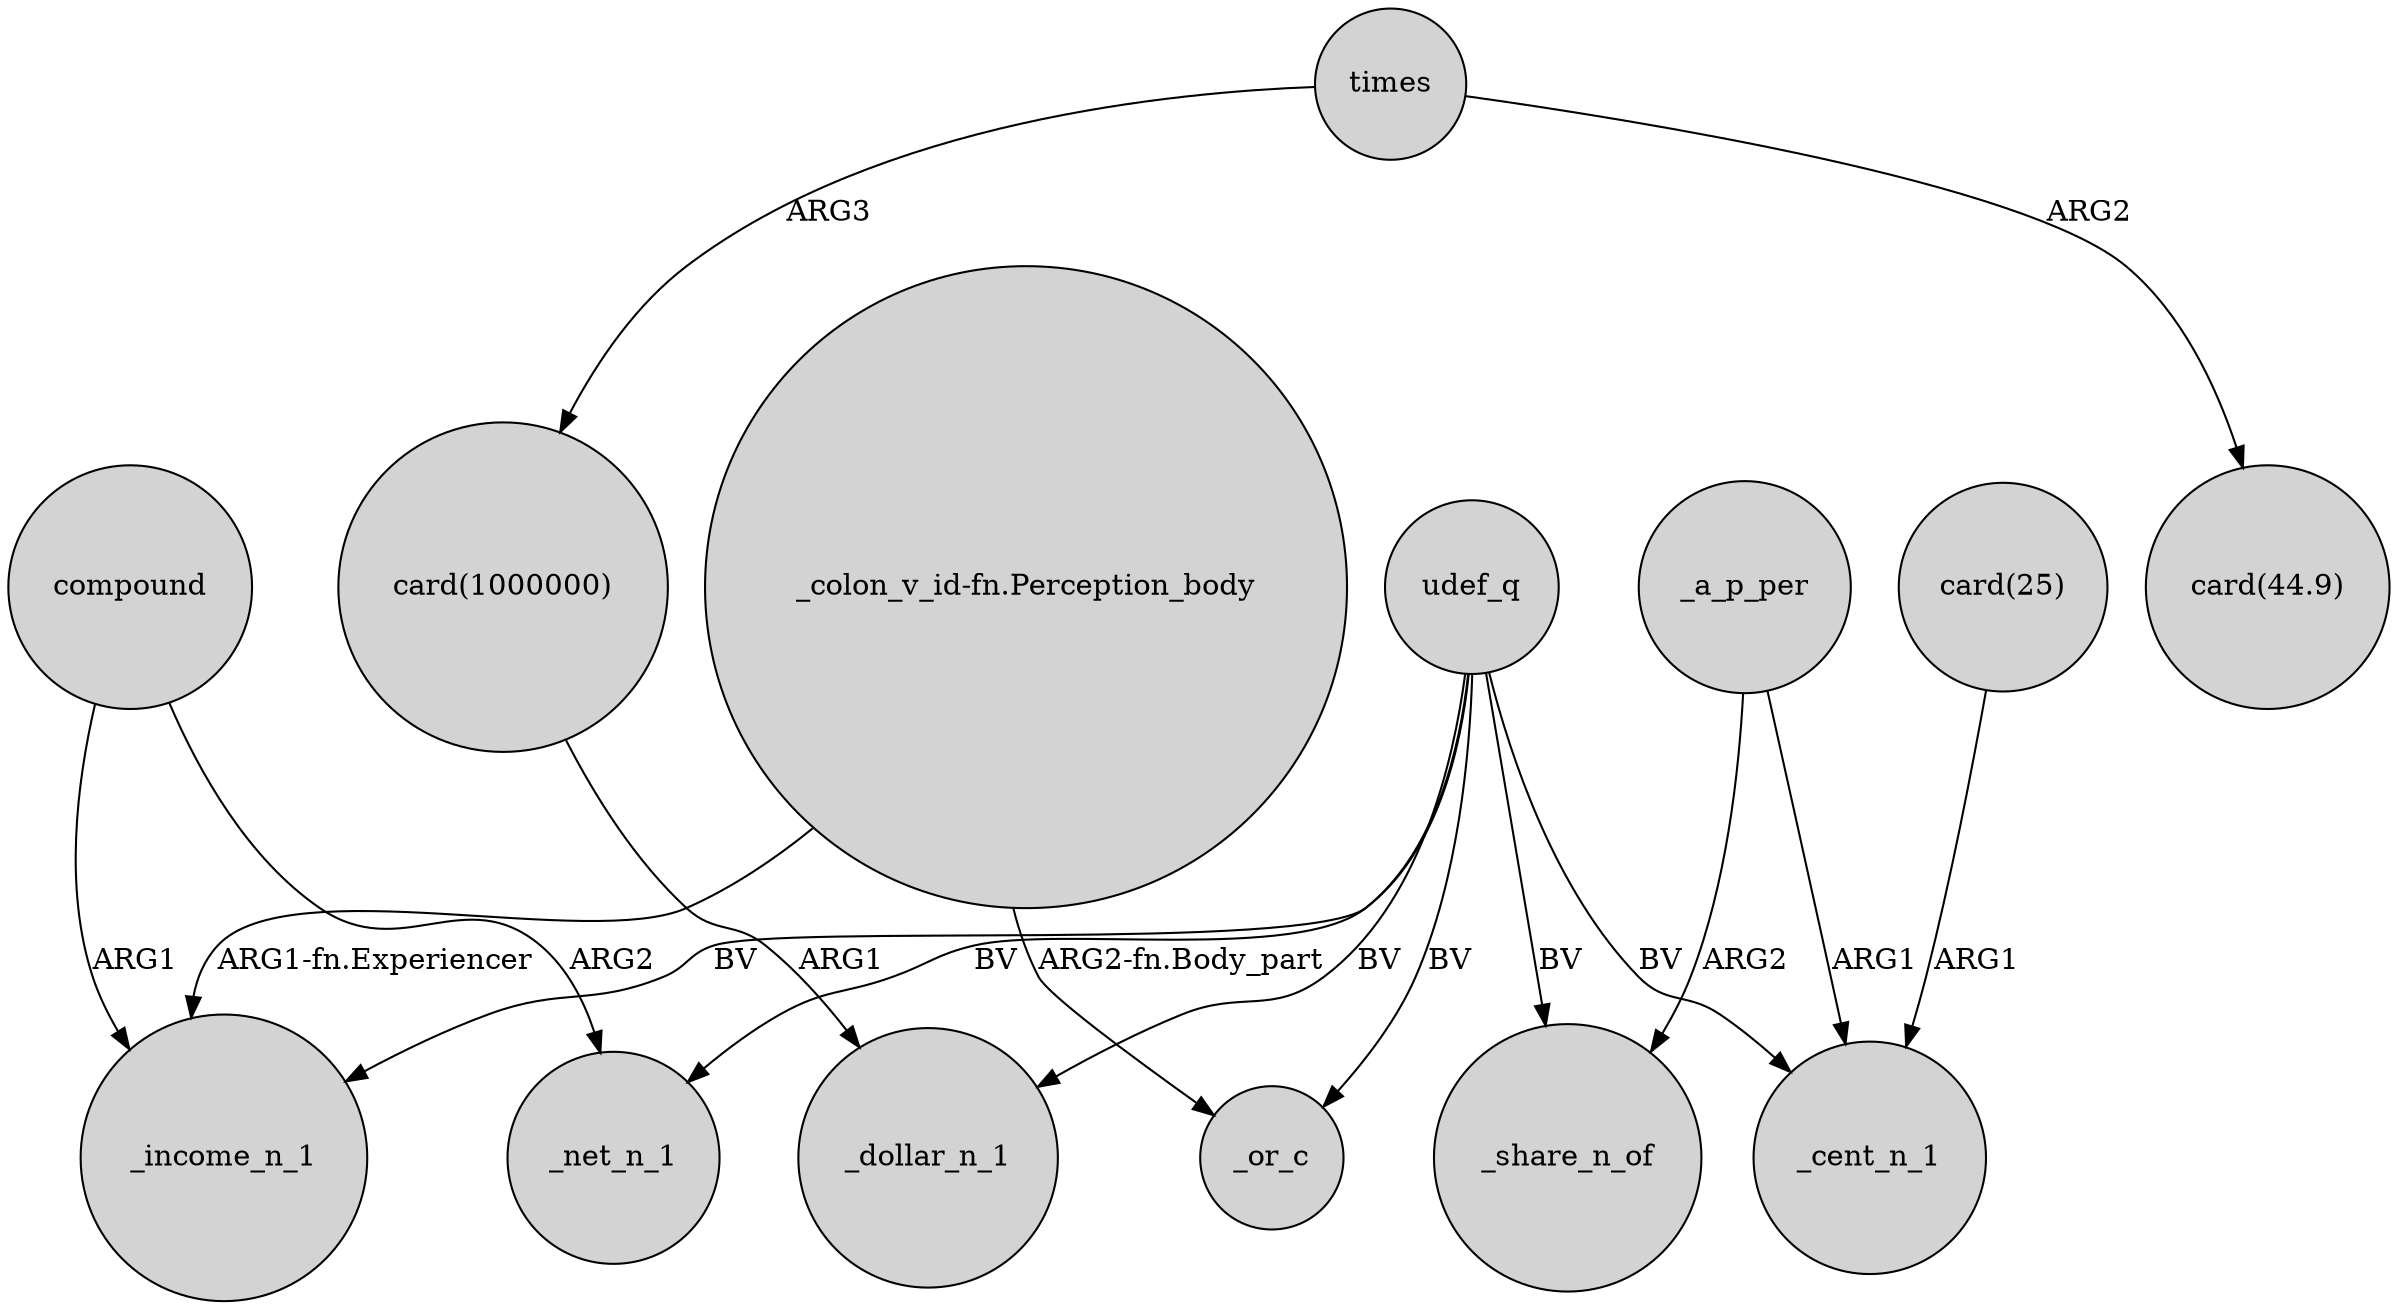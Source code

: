 digraph {
	node [shape=circle style=filled]
	times -> "card(1000000)" [label=ARG3]
	compound -> _income_n_1 [label=ARG1]
	_a_p_per -> _share_n_of [label=ARG2]
	"card(25)" -> _cent_n_1 [label=ARG1]
	"_colon_v_id-fn.Perception_body" -> _income_n_1 [label="ARG1-fn.Experiencer"]
	udef_q -> _net_n_1 [label=BV]
	udef_q -> _share_n_of [label=BV]
	compound -> _net_n_1 [label=ARG2]
	"_colon_v_id-fn.Perception_body" -> _or_c [label="ARG2-fn.Body_part"]
	udef_q -> _cent_n_1 [label=BV]
	udef_q -> _dollar_n_1 [label=BV]
	times -> "card(44.9)" [label=ARG2]
	"card(1000000)" -> _dollar_n_1 [label=ARG1]
	udef_q -> _or_c [label=BV]
	_a_p_per -> _cent_n_1 [label=ARG1]
	udef_q -> _income_n_1 [label=BV]
}
